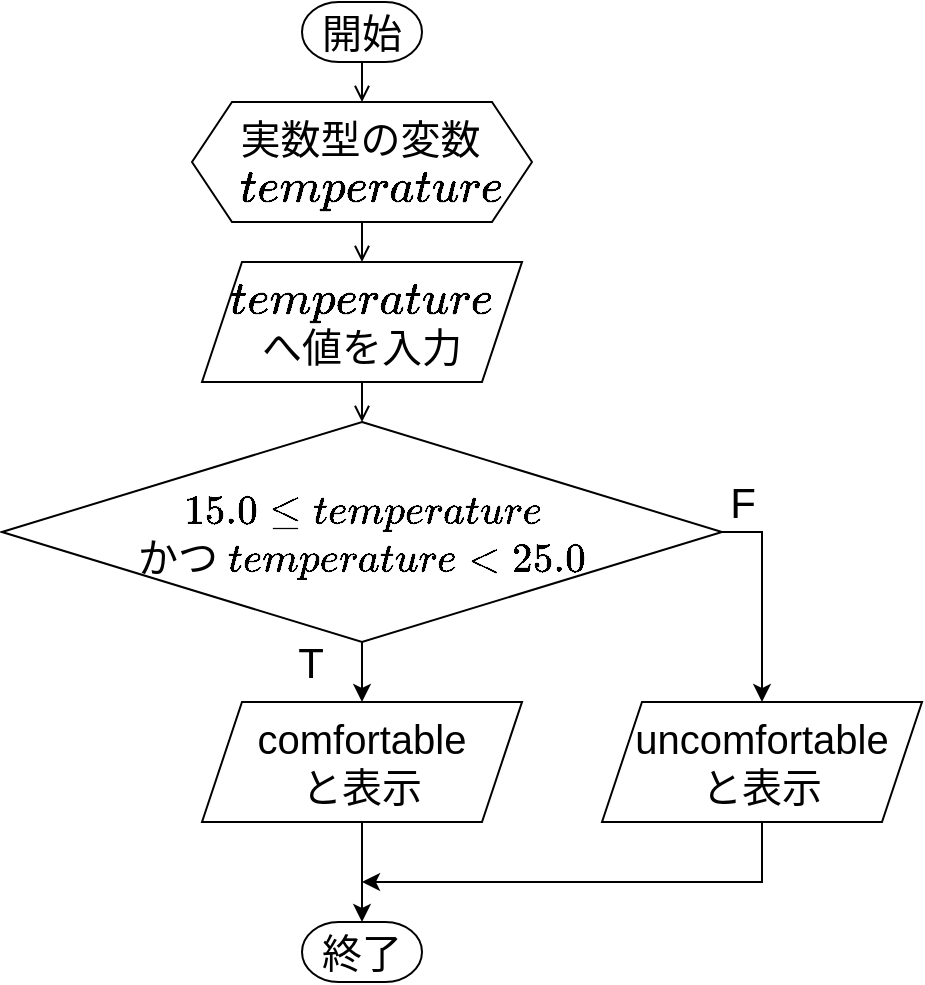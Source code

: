 <mxfile>
    <diagram id="YKNJd9CTYTa7msXcDPtM" name="ページ1">
        <mxGraphModel dx="1066" dy="645" grid="1" gridSize="10" guides="1" tooltips="1" connect="1" arrows="1" fold="1" page="1" pageScale="1" pageWidth="827" pageHeight="1169" math="1" shadow="0">
            <root>
                <mxCell id="0"/>
                <mxCell id="1" parent="0"/>
                <mxCell id="18" style="edgeStyle=none;html=1;exitX=0.5;exitY=1;exitDx=0;exitDy=0;exitPerimeter=0;" edge="1" parent="1" source="4" target="17">
                    <mxGeometry relative="1" as="geometry"/>
                </mxCell>
                <mxCell id="20" style="edgeStyle=orthogonalEdgeStyle;html=1;exitX=1;exitY=0.5;exitDx=0;exitDy=0;exitPerimeter=0;entryX=0.5;entryY=0;entryDx=0;entryDy=0;rounded=0;curved=0;" edge="1" parent="1" source="4" target="19">
                    <mxGeometry relative="1" as="geometry"/>
                </mxCell>
                <mxCell id="4" value="\(15.0 \le temperature\)&lt;div&gt;かつ&amp;nbsp;&lt;span style=&quot;background-color: transparent;&quot;&gt;\(temperature &amp;lt; 25.0\)&lt;/span&gt;&lt;/div&gt;" style="strokeWidth=1;html=1;shape=mxgraph.flowchart.decision;whiteSpace=wrap;fontSize=20;fontFamily=Lucida Console;" vertex="1" parent="1">
                    <mxGeometry x="240" y="310" width="360" height="110" as="geometry"/>
                </mxCell>
                <mxCell id="7" style="edgeStyle=none;html=1;exitX=0.5;exitY=1;exitDx=0;exitDy=0;entryX=0.5;entryY=0;entryDx=0;entryDy=0;endArrow=open;endFill=0;" edge="1" parent="1" source="8" target="10">
                    <mxGeometry relative="1" as="geometry">
                        <Array as="points">
                            <mxPoint x="420" y="220"/>
                        </Array>
                    </mxGeometry>
                </mxCell>
                <mxCell id="8" value="&amp;nbsp; &amp;nbsp; 実数型の変数&lt;div&gt;&amp;nbsp; &amp;nbsp; \(temperature\)&lt;/div&gt;" style="shape=hexagon;perimeter=hexagonPerimeter2;whiteSpace=wrap;html=1;fixedSize=1;fontSize=20;align=left;" vertex="1" parent="1">
                    <mxGeometry x="335" y="150" width="170" height="60" as="geometry"/>
                </mxCell>
                <mxCell id="9" style="edgeStyle=none;html=1;exitX=0.5;exitY=1;exitDx=0;exitDy=0;endArrow=open;endFill=0;" edge="1" parent="1" source="10" target="4">
                    <mxGeometry relative="1" as="geometry"/>
                </mxCell>
                <mxCell id="10" value="\(temperature\)&lt;div&gt;へ&lt;span style=&quot;background-color: transparent;&quot;&gt;値を入力&lt;/span&gt;&lt;/div&gt;" style="shape=parallelogram;perimeter=parallelogramPerimeter;whiteSpace=wrap;html=1;fixedSize=1;fontSize=20;size=20;" vertex="1" parent="1">
                    <mxGeometry x="340" y="230" width="160" height="60" as="geometry"/>
                </mxCell>
                <mxCell id="12" style="edgeStyle=none;html=1;exitX=0.5;exitY=1;exitDx=0;exitDy=0;exitPerimeter=0;endArrow=open;endFill=0;" edge="1" parent="1" source="13" target="8">
                    <mxGeometry relative="1" as="geometry"/>
                </mxCell>
                <mxCell id="13" value="開始" style="strokeWidth=1;html=1;shape=mxgraph.flowchart.terminator;whiteSpace=wrap;fontFamily=Lucida Console;fontSize=20;" vertex="1" parent="1">
                    <mxGeometry x="390" y="100" width="60" height="30" as="geometry"/>
                </mxCell>
                <mxCell id="16" value="終了" style="strokeWidth=1;html=1;shape=mxgraph.flowchart.terminator;whiteSpace=wrap;fontFamily=Lucida Console;fontSize=20;" vertex="1" parent="1">
                    <mxGeometry x="390" y="560" width="60" height="30" as="geometry"/>
                </mxCell>
                <mxCell id="17" value="&lt;div&gt;&lt;span style=&quot;background-color: transparent;&quot;&gt;&lt;font color=&quot;#000000&quot;&gt;comfortable&lt;/font&gt;&lt;/span&gt;&lt;/div&gt;&lt;div&gt;&lt;span style=&quot;background-color: transparent;&quot;&gt;と表示&lt;/span&gt;&lt;/div&gt;" style="shape=parallelogram;perimeter=parallelogramPerimeter;whiteSpace=wrap;html=1;fixedSize=1;fontSize=20;size=20;" vertex="1" parent="1">
                    <mxGeometry x="340" y="450" width="160" height="60" as="geometry"/>
                </mxCell>
                <mxCell id="24" style="edgeStyle=orthogonalEdgeStyle;html=1;exitX=0.5;exitY=1;exitDx=0;exitDy=0;rounded=0;curved=0;" edge="1" parent="1" source="19">
                    <mxGeometry relative="1" as="geometry">
                        <mxPoint x="420" y="540" as="targetPoint"/>
                        <Array as="points">
                            <mxPoint x="620" y="540"/>
                        </Array>
                    </mxGeometry>
                </mxCell>
                <mxCell id="19" value="&lt;div&gt;&lt;span style=&quot;background-color: transparent;&quot;&gt;&lt;font color=&quot;#000000&quot;&gt;uncomfortable&lt;/font&gt;&lt;/span&gt;&lt;/div&gt;&lt;div&gt;&lt;span style=&quot;background-color: transparent;&quot;&gt;と表示&lt;/span&gt;&lt;/div&gt;" style="shape=parallelogram;perimeter=parallelogramPerimeter;whiteSpace=wrap;html=1;fixedSize=1;fontSize=20;size=20;" vertex="1" parent="1">
                    <mxGeometry x="540" y="450" width="160" height="60" as="geometry"/>
                </mxCell>
                <mxCell id="21" value="T" style="text;html=1;align=center;verticalAlign=middle;resizable=0;points=[];autosize=1;strokeColor=none;fillColor=none;strokeWidth=1;fontSize=21;" vertex="1" parent="1">
                    <mxGeometry x="374" y="410" width="40" height="40" as="geometry"/>
                </mxCell>
                <mxCell id="22" value="F" style="text;html=1;align=center;verticalAlign=middle;resizable=0;points=[];autosize=1;strokeColor=none;fillColor=none;strokeWidth=1;fontSize=21;" vertex="1" parent="1">
                    <mxGeometry x="590" y="330" width="40" height="40" as="geometry"/>
                </mxCell>
                <mxCell id="23" style="edgeStyle=none;html=1;exitX=0.5;exitY=1;exitDx=0;exitDy=0;entryX=0.5;entryY=0;entryDx=0;entryDy=0;entryPerimeter=0;" edge="1" parent="1" source="17" target="16">
                    <mxGeometry relative="1" as="geometry"/>
                </mxCell>
            </root>
        </mxGraphModel>
    </diagram>
</mxfile>